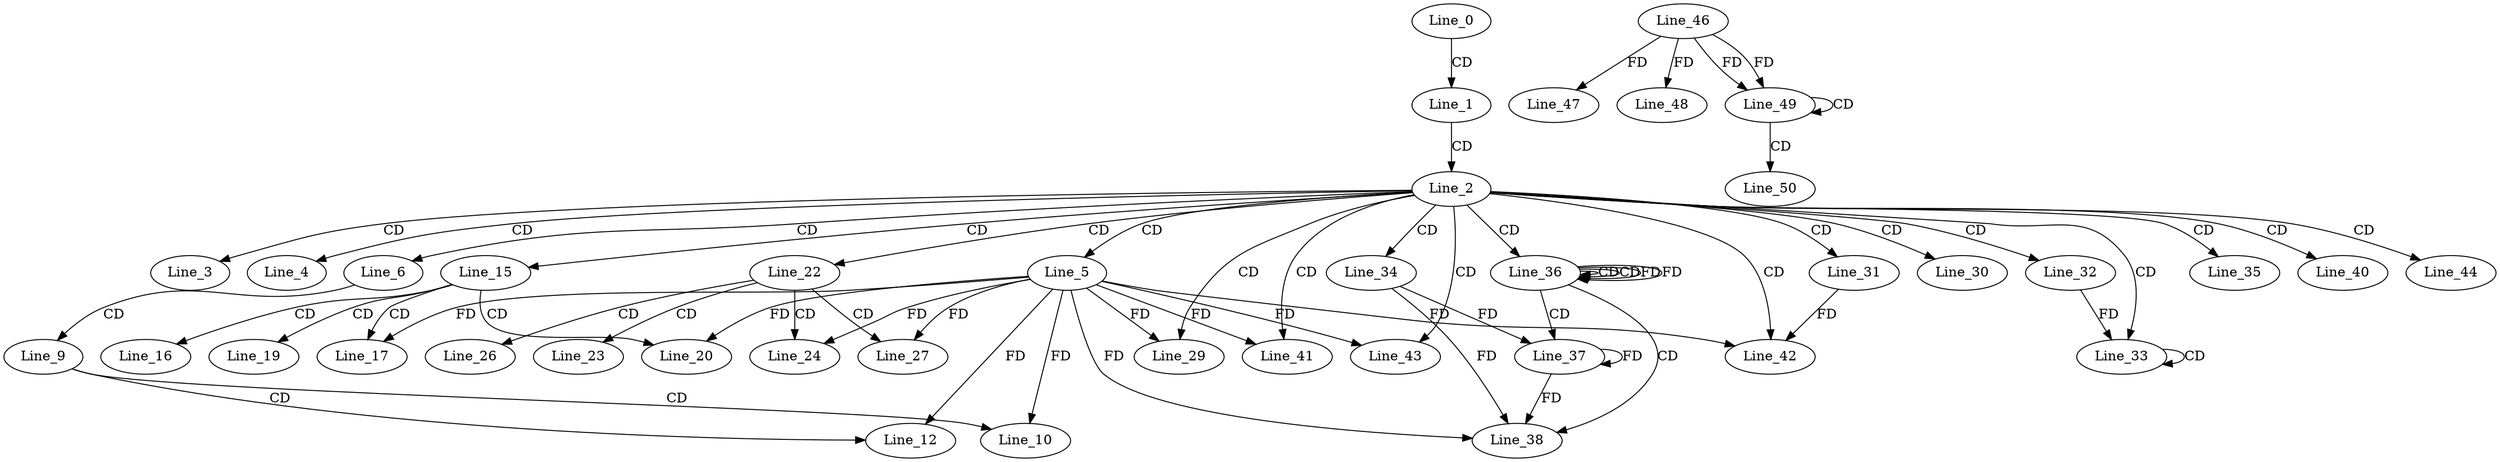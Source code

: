digraph G {
  Line_0;
  Line_1;
  Line_2;
  Line_3;
  Line_4;
  Line_5;
  Line_6;
  Line_9;
  Line_10;
  Line_12;
  Line_15;
  Line_16;
  Line_17;
  Line_19;
  Line_20;
  Line_22;
  Line_23;
  Line_24;
  Line_26;
  Line_27;
  Line_29;
  Line_30;
  Line_31;
  Line_32;
  Line_33;
  Line_33;
  Line_34;
  Line_35;
  Line_36;
  Line_36;
  Line_36;
  Line_37;
  Line_38;
  Line_38;
  Line_40;
  Line_41;
  Line_42;
  Line_43;
  Line_44;
  Line_46;
  Line_47;
  Line_48;
  Line_49;
  Line_49;
  Line_50;
  Line_0 -> Line_1 [ label="CD" ];
  Line_1 -> Line_2 [ label="CD" ];
  Line_2 -> Line_3 [ label="CD" ];
  Line_2 -> Line_4 [ label="CD" ];
  Line_2 -> Line_5 [ label="CD" ];
  Line_2 -> Line_6 [ label="CD" ];
  Line_6 -> Line_9 [ label="CD" ];
  Line_9 -> Line_10 [ label="CD" ];
  Line_5 -> Line_10 [ label="FD" ];
  Line_9 -> Line_12 [ label="CD" ];
  Line_5 -> Line_12 [ label="FD" ];
  Line_2 -> Line_15 [ label="CD" ];
  Line_15 -> Line_16 [ label="CD" ];
  Line_15 -> Line_17 [ label="CD" ];
  Line_5 -> Line_17 [ label="FD" ];
  Line_15 -> Line_19 [ label="CD" ];
  Line_15 -> Line_20 [ label="CD" ];
  Line_5 -> Line_20 [ label="FD" ];
  Line_2 -> Line_22 [ label="CD" ];
  Line_22 -> Line_23 [ label="CD" ];
  Line_22 -> Line_24 [ label="CD" ];
  Line_5 -> Line_24 [ label="FD" ];
  Line_22 -> Line_26 [ label="CD" ];
  Line_22 -> Line_27 [ label="CD" ];
  Line_5 -> Line_27 [ label="FD" ];
  Line_2 -> Line_29 [ label="CD" ];
  Line_5 -> Line_29 [ label="FD" ];
  Line_2 -> Line_30 [ label="CD" ];
  Line_2 -> Line_31 [ label="CD" ];
  Line_2 -> Line_32 [ label="CD" ];
  Line_2 -> Line_33 [ label="CD" ];
  Line_33 -> Line_33 [ label="CD" ];
  Line_32 -> Line_33 [ label="FD" ];
  Line_2 -> Line_34 [ label="CD" ];
  Line_2 -> Line_35 [ label="CD" ];
  Line_2 -> Line_36 [ label="CD" ];
  Line_36 -> Line_36 [ label="CD" ];
  Line_36 -> Line_36 [ label="CD" ];
  Line_36 -> Line_36 [ label="FD" ];
  Line_36 -> Line_37 [ label="CD" ];
  Line_37 -> Line_37 [ label="FD" ];
  Line_34 -> Line_37 [ label="FD" ];
  Line_36 -> Line_38 [ label="CD" ];
  Line_5 -> Line_38 [ label="FD" ];
  Line_37 -> Line_38 [ label="FD" ];
  Line_34 -> Line_38 [ label="FD" ];
  Line_2 -> Line_40 [ label="CD" ];
  Line_2 -> Line_41 [ label="CD" ];
  Line_5 -> Line_41 [ label="FD" ];
  Line_2 -> Line_42 [ label="CD" ];
  Line_5 -> Line_42 [ label="FD" ];
  Line_31 -> Line_42 [ label="FD" ];
  Line_2 -> Line_43 [ label="CD" ];
  Line_5 -> Line_43 [ label="FD" ];
  Line_2 -> Line_44 [ label="CD" ];
  Line_46 -> Line_47 [ label="FD" ];
  Line_46 -> Line_48 [ label="FD" ];
  Line_46 -> Line_49 [ label="FD" ];
  Line_49 -> Line_49 [ label="CD" ];
  Line_46 -> Line_49 [ label="FD" ];
  Line_49 -> Line_50 [ label="CD" ];
  Line_36 -> Line_36 [ label="FD" ];
}

